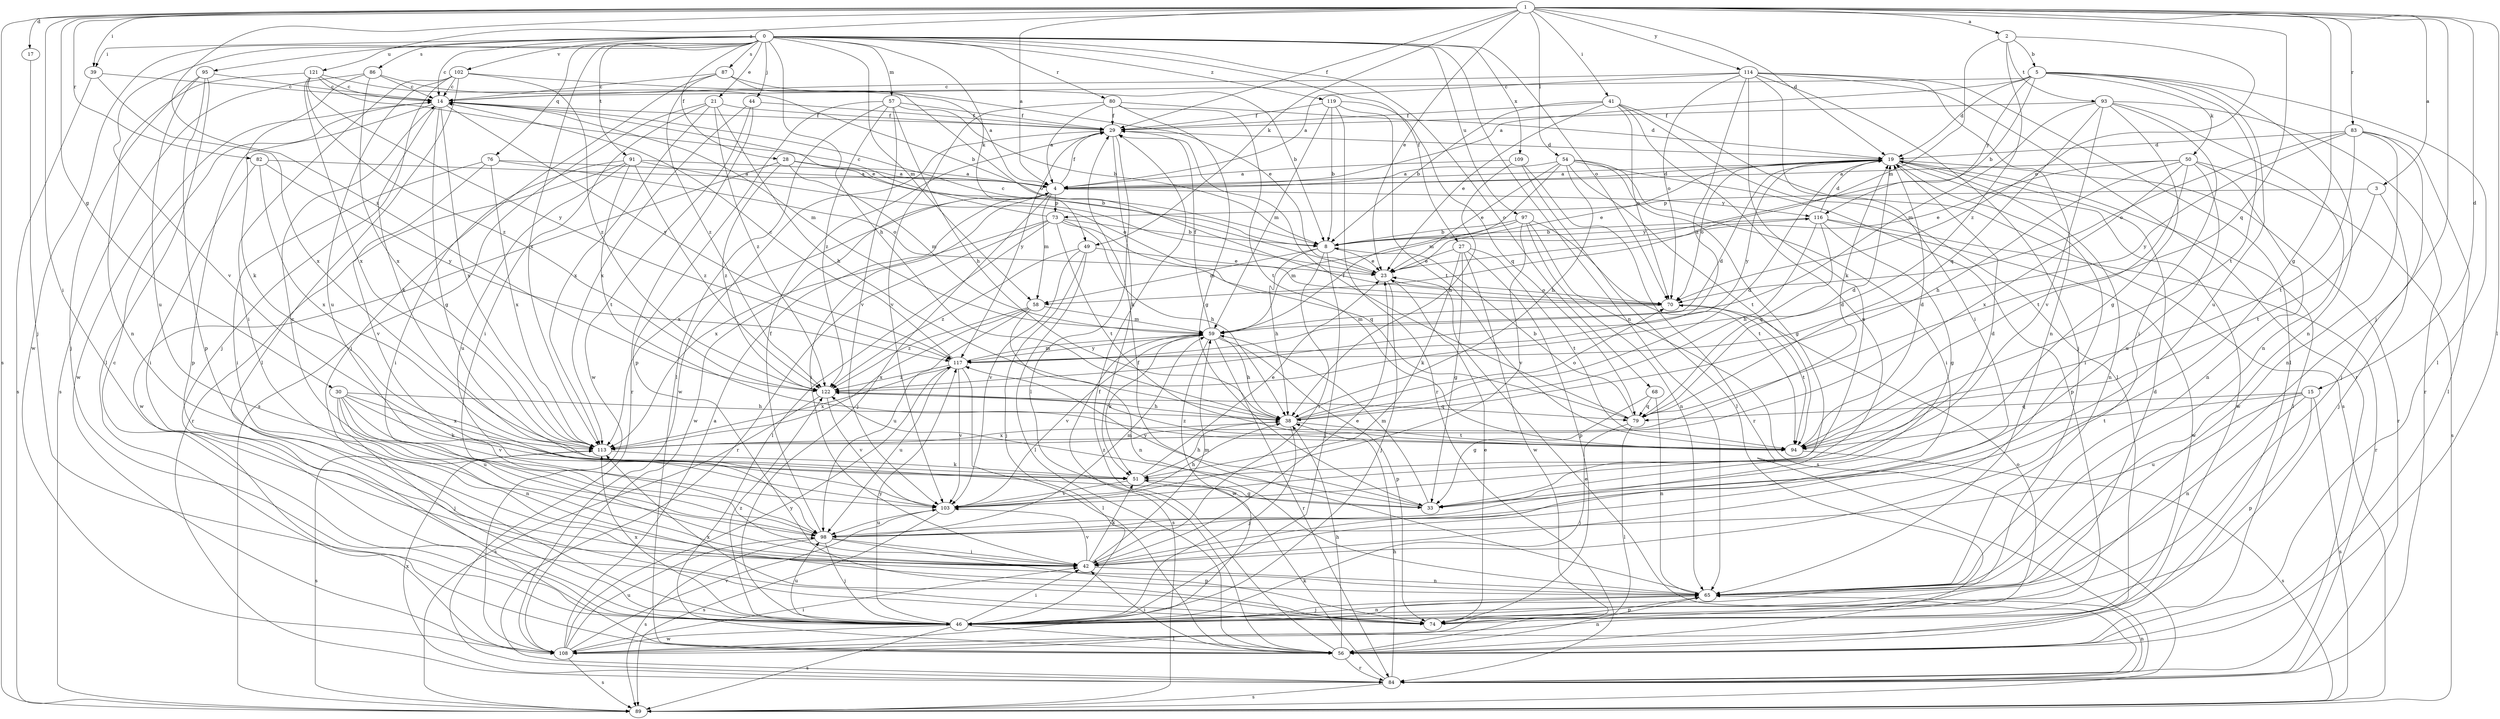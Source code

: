 strict digraph  {
0;
1;
2;
3;
4;
5;
8;
14;
15;
17;
19;
21;
23;
27;
28;
29;
30;
33;
38;
39;
41;
42;
44;
46;
49;
50;
51;
54;
56;
57;
58;
59;
65;
68;
70;
73;
74;
76;
79;
80;
82;
83;
84;
86;
87;
89;
91;
93;
94;
95;
97;
98;
102;
103;
108;
109;
113;
114;
116;
117;
119;
121;
122;
0 -> 14  [label=c];
0 -> 21  [label=e];
0 -> 27  [label=f];
0 -> 28  [label=f];
0 -> 38  [label=h];
0 -> 39  [label=i];
0 -> 44  [label=j];
0 -> 49  [label=k];
0 -> 57  [label=m];
0 -> 58  [label=m];
0 -> 65  [label=n];
0 -> 68  [label=o];
0 -> 70  [label=o];
0 -> 76  [label=q];
0 -> 80  [label=r];
0 -> 86  [label=s];
0 -> 87  [label=s];
0 -> 91  [label=t];
0 -> 95  [label=u];
0 -> 97  [label=u];
0 -> 102  [label=v];
0 -> 103  [label=v];
0 -> 108  [label=w];
0 -> 109  [label=x];
0 -> 113  [label=x];
0 -> 119  [label=z];
1 -> 2  [label=a];
1 -> 3  [label=a];
1 -> 4  [label=a];
1 -> 15  [label=d];
1 -> 17  [label=d];
1 -> 19  [label=d];
1 -> 23  [label=e];
1 -> 29  [label=f];
1 -> 30  [label=g];
1 -> 33  [label=g];
1 -> 39  [label=i];
1 -> 41  [label=i];
1 -> 42  [label=i];
1 -> 46  [label=j];
1 -> 49  [label=k];
1 -> 54  [label=l];
1 -> 56  [label=l];
1 -> 79  [label=q];
1 -> 82  [label=r];
1 -> 83  [label=r];
1 -> 89  [label=s];
1 -> 114  [label=y];
1 -> 121  [label=z];
1 -> 122  [label=z];
2 -> 5  [label=b];
2 -> 58  [label=m];
2 -> 70  [label=o];
2 -> 93  [label=t];
2 -> 122  [label=z];
3 -> 46  [label=j];
3 -> 73  [label=p];
3 -> 94  [label=t];
4 -> 19  [label=d];
4 -> 29  [label=f];
4 -> 42  [label=i];
4 -> 46  [label=j];
4 -> 58  [label=m];
4 -> 73  [label=p];
4 -> 108  [label=w];
4 -> 113  [label=x];
4 -> 116  [label=y];
5 -> 4  [label=a];
5 -> 8  [label=b];
5 -> 14  [label=c];
5 -> 19  [label=d];
5 -> 50  [label=k];
5 -> 56  [label=l];
5 -> 65  [label=n];
5 -> 94  [label=t];
5 -> 98  [label=u];
5 -> 116  [label=y];
8 -> 23  [label=e];
8 -> 38  [label=h];
8 -> 42  [label=i];
8 -> 46  [label=j];
8 -> 58  [label=m];
8 -> 116  [label=y];
14 -> 29  [label=f];
14 -> 33  [label=g];
14 -> 51  [label=k];
14 -> 59  [label=m];
14 -> 74  [label=p];
14 -> 108  [label=w];
14 -> 113  [label=x];
14 -> 117  [label=y];
15 -> 65  [label=n];
15 -> 74  [label=p];
15 -> 79  [label=q];
15 -> 89  [label=s];
15 -> 94  [label=t];
15 -> 98  [label=u];
17 -> 46  [label=j];
19 -> 4  [label=a];
19 -> 23  [label=e];
19 -> 42  [label=i];
19 -> 56  [label=l];
19 -> 65  [label=n];
19 -> 70  [label=o];
19 -> 84  [label=r];
19 -> 108  [label=w];
19 -> 117  [label=y];
21 -> 29  [label=f];
21 -> 38  [label=h];
21 -> 42  [label=i];
21 -> 89  [label=s];
21 -> 113  [label=x];
21 -> 122  [label=z];
23 -> 14  [label=c];
23 -> 46  [label=j];
23 -> 70  [label=o];
27 -> 23  [label=e];
27 -> 33  [label=g];
27 -> 51  [label=k];
27 -> 74  [label=p];
27 -> 94  [label=t];
27 -> 108  [label=w];
28 -> 4  [label=a];
28 -> 8  [label=b];
28 -> 59  [label=m];
28 -> 108  [label=w];
28 -> 122  [label=z];
29 -> 19  [label=d];
29 -> 51  [label=k];
29 -> 56  [label=l];
29 -> 108  [label=w];
29 -> 117  [label=y];
30 -> 38  [label=h];
30 -> 46  [label=j];
30 -> 51  [label=k];
30 -> 65  [label=n];
30 -> 98  [label=u];
30 -> 103  [label=v];
30 -> 113  [label=x];
33 -> 59  [label=m];
33 -> 117  [label=y];
33 -> 122  [label=z];
38 -> 19  [label=d];
38 -> 46  [label=j];
38 -> 70  [label=o];
38 -> 94  [label=t];
38 -> 113  [label=x];
39 -> 14  [label=c];
39 -> 89  [label=s];
39 -> 113  [label=x];
41 -> 8  [label=b];
41 -> 23  [label=e];
41 -> 29  [label=f];
41 -> 56  [label=l];
41 -> 70  [label=o];
41 -> 89  [label=s];
41 -> 98  [label=u];
42 -> 23  [label=e];
42 -> 51  [label=k];
42 -> 59  [label=m];
42 -> 65  [label=n];
42 -> 103  [label=v];
44 -> 29  [label=f];
44 -> 84  [label=r];
44 -> 108  [label=w];
44 -> 113  [label=x];
46 -> 14  [label=c];
46 -> 19  [label=d];
46 -> 42  [label=i];
46 -> 56  [label=l];
46 -> 65  [label=n];
46 -> 89  [label=s];
46 -> 98  [label=u];
46 -> 108  [label=w];
46 -> 113  [label=x];
46 -> 117  [label=y];
46 -> 122  [label=z];
49 -> 23  [label=e];
49 -> 46  [label=j];
49 -> 56  [label=l];
49 -> 103  [label=v];
49 -> 122  [label=z];
50 -> 4  [label=a];
50 -> 23  [label=e];
50 -> 38  [label=h];
50 -> 65  [label=n];
50 -> 89  [label=s];
50 -> 94  [label=t];
50 -> 98  [label=u];
50 -> 113  [label=x];
51 -> 23  [label=e];
51 -> 33  [label=g];
51 -> 38  [label=h];
51 -> 103  [label=v];
54 -> 4  [label=a];
54 -> 23  [label=e];
54 -> 33  [label=g];
54 -> 38  [label=h];
54 -> 42  [label=i];
54 -> 59  [label=m];
54 -> 74  [label=p];
54 -> 94  [label=t];
56 -> 29  [label=f];
56 -> 38  [label=h];
56 -> 42  [label=i];
56 -> 65  [label=n];
56 -> 84  [label=r];
57 -> 8  [label=b];
57 -> 29  [label=f];
57 -> 38  [label=h];
57 -> 56  [label=l];
57 -> 74  [label=p];
57 -> 103  [label=v];
57 -> 122  [label=z];
58 -> 59  [label=m];
58 -> 65  [label=n];
58 -> 98  [label=u];
58 -> 113  [label=x];
58 -> 122  [label=z];
59 -> 29  [label=f];
59 -> 38  [label=h];
59 -> 51  [label=k];
59 -> 74  [label=p];
59 -> 84  [label=r];
59 -> 89  [label=s];
59 -> 103  [label=v];
59 -> 108  [label=w];
59 -> 117  [label=y];
65 -> 29  [label=f];
65 -> 46  [label=j];
65 -> 74  [label=p];
68 -> 33  [label=g];
68 -> 65  [label=n];
68 -> 79  [label=q];
70 -> 59  [label=m];
70 -> 94  [label=t];
73 -> 8  [label=b];
73 -> 14  [label=c];
73 -> 38  [label=h];
73 -> 56  [label=l];
73 -> 79  [label=q];
73 -> 84  [label=r];
73 -> 94  [label=t];
73 -> 113  [label=x];
74 -> 23  [label=e];
74 -> 70  [label=o];
74 -> 113  [label=x];
76 -> 4  [label=a];
76 -> 42  [label=i];
76 -> 70  [label=o];
76 -> 103  [label=v];
76 -> 113  [label=x];
79 -> 8  [label=b];
79 -> 19  [label=d];
79 -> 29  [label=f];
79 -> 46  [label=j];
79 -> 56  [label=l];
80 -> 4  [label=a];
80 -> 19  [label=d];
80 -> 29  [label=f];
80 -> 33  [label=g];
80 -> 94  [label=t];
80 -> 103  [label=v];
82 -> 4  [label=a];
82 -> 42  [label=i];
82 -> 113  [label=x];
82 -> 117  [label=y];
83 -> 19  [label=d];
83 -> 46  [label=j];
83 -> 56  [label=l];
83 -> 65  [label=n];
83 -> 70  [label=o];
83 -> 94  [label=t];
83 -> 117  [label=y];
84 -> 23  [label=e];
84 -> 38  [label=h];
84 -> 51  [label=k];
84 -> 65  [label=n];
84 -> 89  [label=s];
84 -> 113  [label=x];
86 -> 4  [label=a];
86 -> 14  [label=c];
86 -> 51  [label=k];
86 -> 89  [label=s];
86 -> 113  [label=x];
87 -> 14  [label=c];
87 -> 23  [label=e];
87 -> 46  [label=j];
87 -> 70  [label=o];
87 -> 122  [label=z];
91 -> 4  [label=a];
91 -> 42  [label=i];
91 -> 70  [label=o];
91 -> 84  [label=r];
91 -> 94  [label=t];
91 -> 98  [label=u];
91 -> 122  [label=z];
93 -> 29  [label=f];
93 -> 33  [label=g];
93 -> 42  [label=i];
93 -> 59  [label=m];
93 -> 65  [label=n];
93 -> 79  [label=q];
93 -> 84  [label=r];
93 -> 103  [label=v];
94 -> 19  [label=d];
94 -> 89  [label=s];
94 -> 122  [label=z];
95 -> 14  [label=c];
95 -> 46  [label=j];
95 -> 56  [label=l];
95 -> 74  [label=p];
95 -> 98  [label=u];
97 -> 8  [label=b];
97 -> 59  [label=m];
97 -> 65  [label=n];
97 -> 89  [label=s];
97 -> 94  [label=t];
97 -> 103  [label=v];
98 -> 14  [label=c];
98 -> 29  [label=f];
98 -> 42  [label=i];
98 -> 46  [label=j];
98 -> 59  [label=m];
98 -> 74  [label=p];
98 -> 89  [label=s];
102 -> 8  [label=b];
102 -> 14  [label=c];
102 -> 42  [label=i];
102 -> 46  [label=j];
102 -> 56  [label=l];
102 -> 98  [label=u];
102 -> 122  [label=z];
103 -> 19  [label=d];
103 -> 38  [label=h];
103 -> 89  [label=s];
103 -> 98  [label=u];
108 -> 4  [label=a];
108 -> 42  [label=i];
108 -> 89  [label=s];
108 -> 98  [label=u];
108 -> 103  [label=v];
108 -> 117  [label=y];
109 -> 4  [label=a];
109 -> 38  [label=h];
109 -> 56  [label=l];
109 -> 84  [label=r];
113 -> 19  [label=d];
113 -> 51  [label=k];
113 -> 89  [label=s];
114 -> 4  [label=a];
114 -> 14  [label=c];
114 -> 42  [label=i];
114 -> 46  [label=j];
114 -> 51  [label=k];
114 -> 56  [label=l];
114 -> 65  [label=n];
114 -> 70  [label=o];
114 -> 84  [label=r];
114 -> 122  [label=z];
116 -> 8  [label=b];
116 -> 19  [label=d];
116 -> 33  [label=g];
116 -> 38  [label=h];
116 -> 79  [label=q];
116 -> 84  [label=r];
116 -> 108  [label=w];
117 -> 14  [label=c];
117 -> 19  [label=d];
117 -> 56  [label=l];
117 -> 59  [label=m];
117 -> 98  [label=u];
117 -> 103  [label=v];
117 -> 113  [label=x];
117 -> 122  [label=z];
119 -> 8  [label=b];
119 -> 29  [label=f];
119 -> 59  [label=m];
119 -> 79  [label=q];
119 -> 84  [label=r];
119 -> 94  [label=t];
121 -> 8  [label=b];
121 -> 14  [label=c];
121 -> 23  [label=e];
121 -> 65  [label=n];
121 -> 113  [label=x];
121 -> 117  [label=y];
121 -> 122  [label=z];
122 -> 38  [label=h];
122 -> 79  [label=q];
122 -> 89  [label=s];
122 -> 103  [label=v];
}
